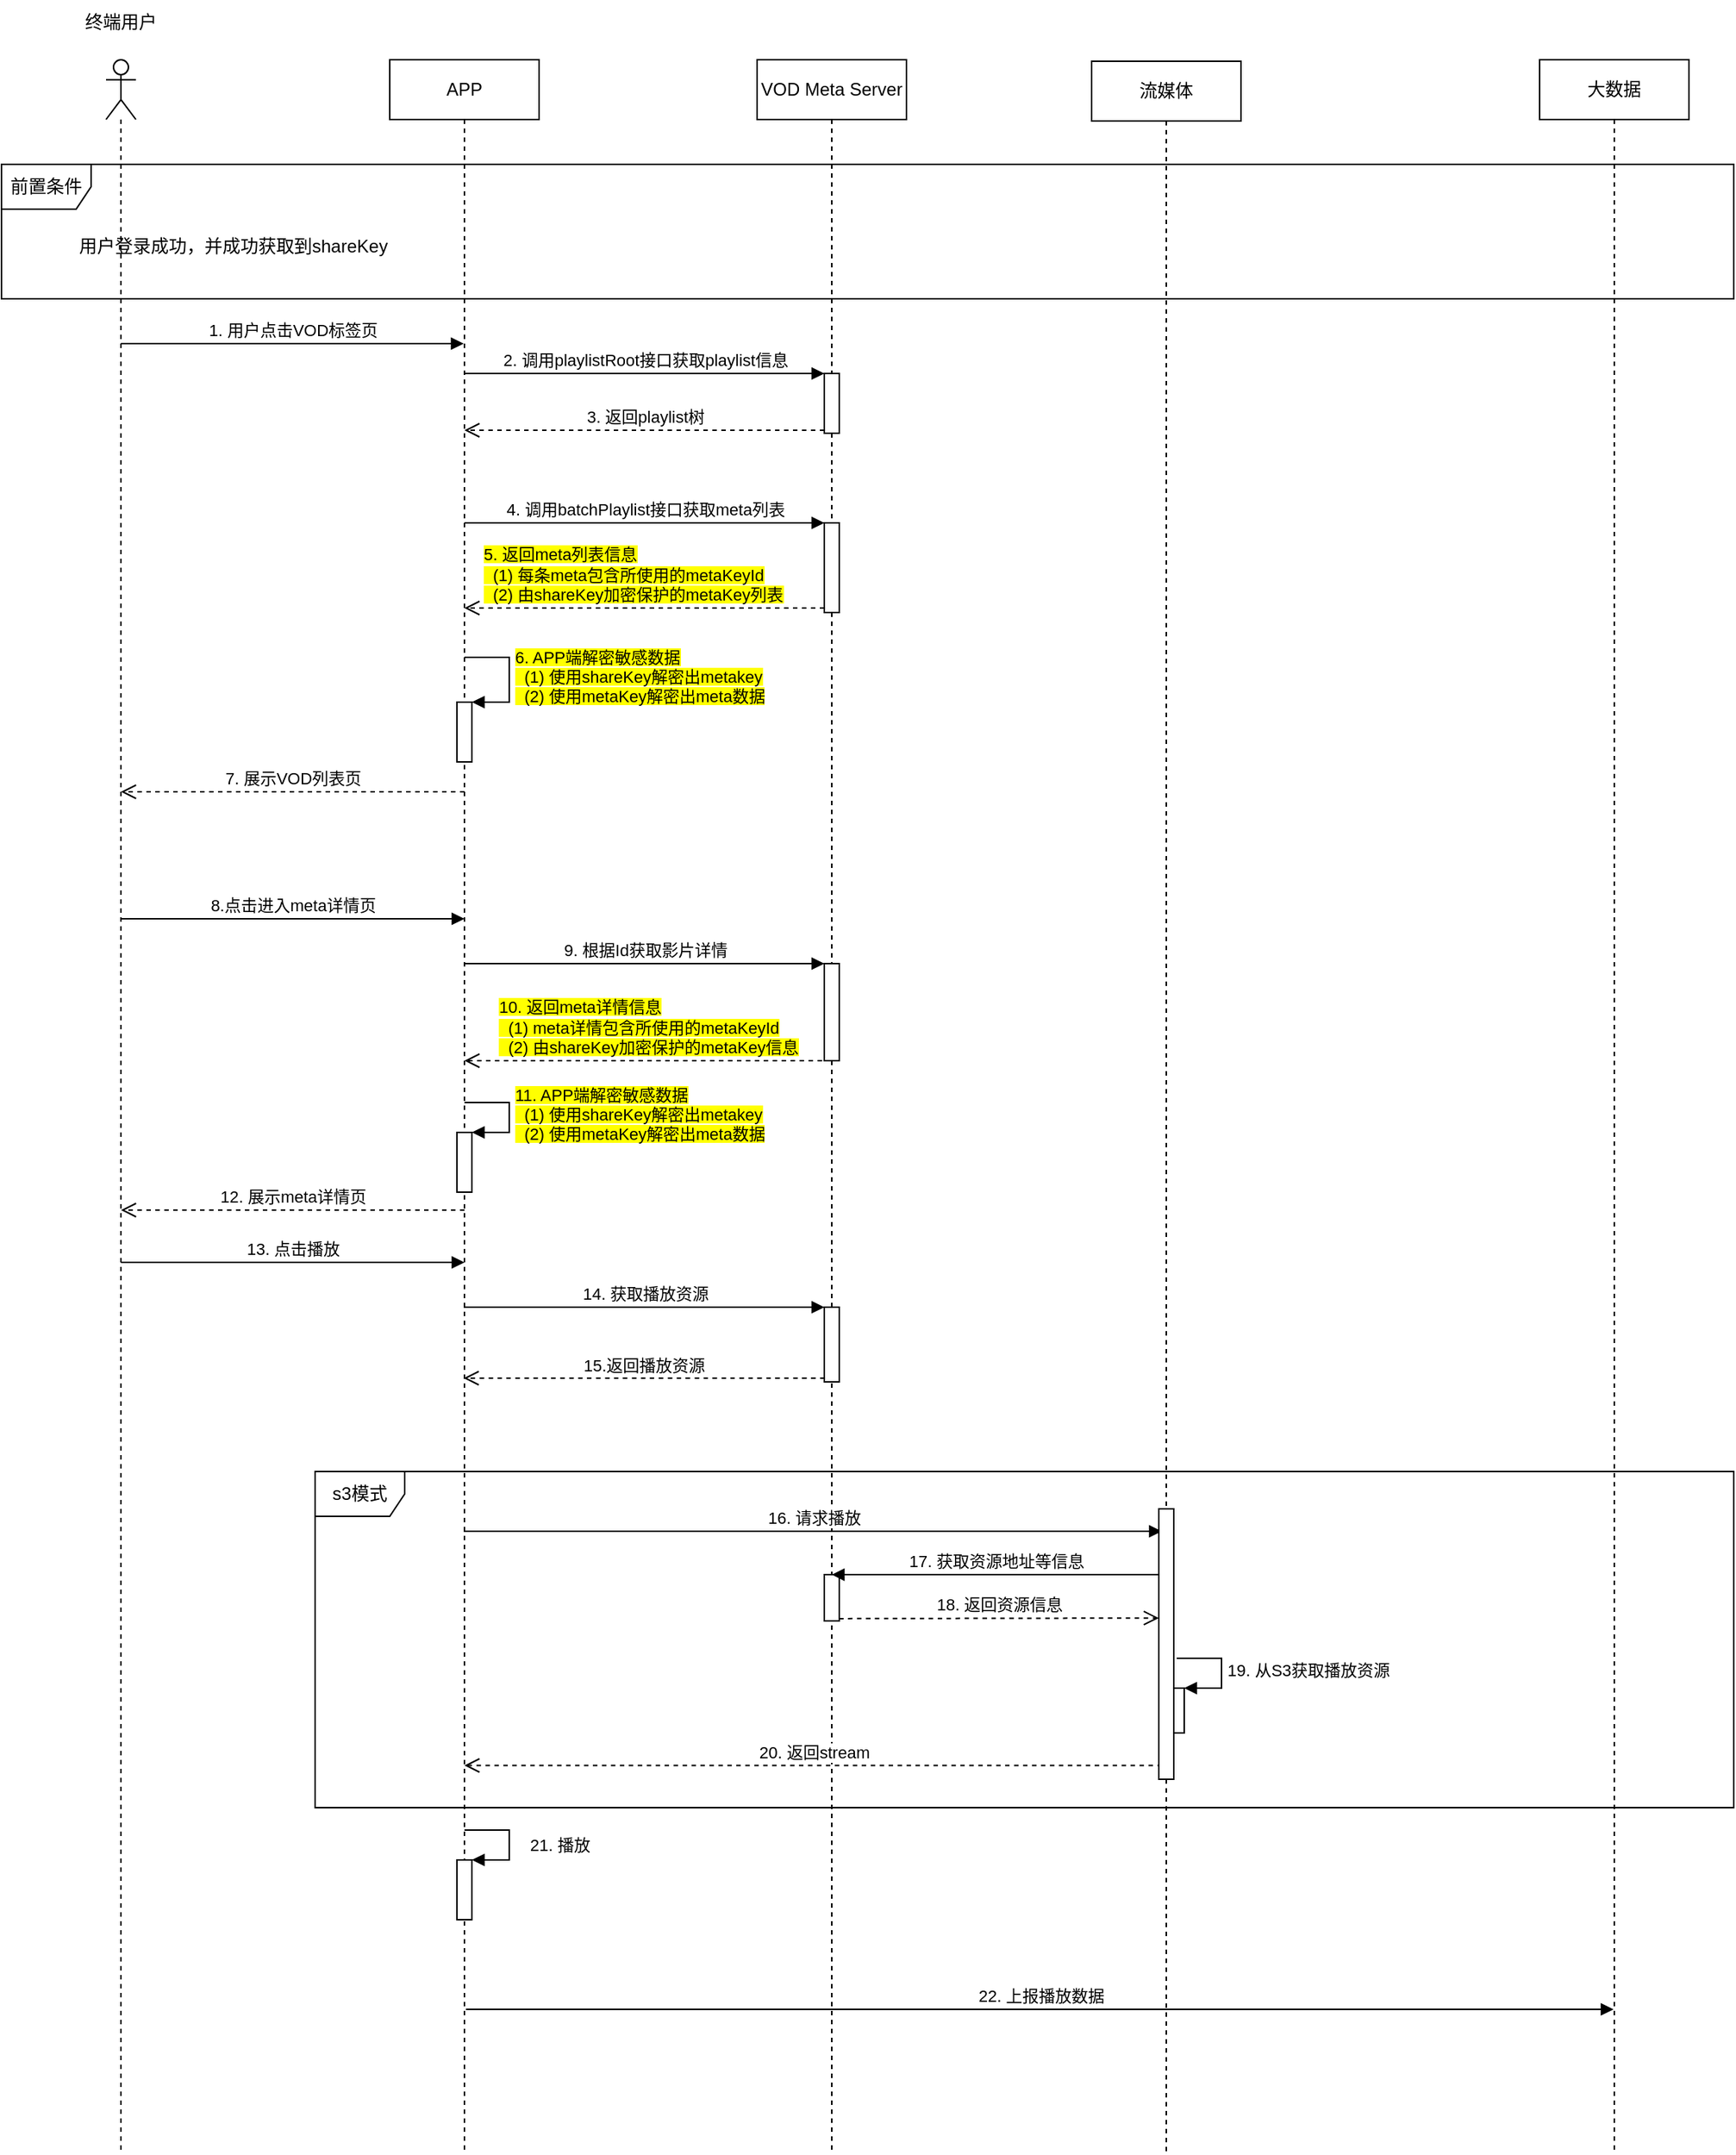 <mxfile version="20.3.3" type="github">
  <diagram id="DWNHWwYdhY_TpBj45JCR" name="VOD-APP">
    <mxGraphModel dx="1422" dy="771" grid="1" gridSize="10" guides="1" tooltips="1" connect="1" arrows="1" fold="1" page="1" pageScale="1" pageWidth="1827" pageHeight="1569" math="0" shadow="0">
      <root>
        <mxCell id="0" />
        <mxCell id="1" parent="0" />
        <mxCell id="w6PQZcsBQY26OfxpyrA7-1" value="s3模式" style="shape=umlFrame;whiteSpace=wrap;html=1;" vertex="1" parent="1">
          <mxGeometry x="430" y="1035" width="950" height="225" as="geometry" />
        </mxCell>
        <mxCell id="w6PQZcsBQY26OfxpyrA7-2" value="APP" style="shape=umlLifeline;perimeter=lifelinePerimeter;whiteSpace=wrap;html=1;container=1;collapsible=0;recursiveResize=0;outlineConnect=0;" vertex="1" parent="1">
          <mxGeometry x="480" y="90" width="100" height="1400" as="geometry" />
        </mxCell>
        <mxCell id="w6PQZcsBQY26OfxpyrA7-3" value="8.点击进入meta详情页" style="html=1;verticalAlign=bottom;endArrow=block;labelBackgroundColor=#FFFFFF;curved=1;" edge="1" parent="w6PQZcsBQY26OfxpyrA7-2" source="w6PQZcsBQY26OfxpyrA7-29">
          <mxGeometry width="80" relative="1" as="geometry">
            <mxPoint x="-50" y="575" as="sourcePoint" />
            <mxPoint x="50" y="575" as="targetPoint" />
          </mxGeometry>
        </mxCell>
        <mxCell id="w6PQZcsBQY26OfxpyrA7-4" value="" style="html=1;points=[];perimeter=orthogonalPerimeter;" vertex="1" parent="w6PQZcsBQY26OfxpyrA7-2">
          <mxGeometry x="45" y="718" width="10" height="40" as="geometry" />
        </mxCell>
        <mxCell id="w6PQZcsBQY26OfxpyrA7-5" value="&lt;span style=&quot;background-color: rgb(255, 255, 0);&quot;&gt;11. APP端解密敏感数据&lt;br&gt;&amp;nbsp; (1) 使用shareKey解密出metakey&lt;br&gt;&amp;nbsp; (2) 使用metaKey解密出meta数据&lt;/span&gt;" style="edgeStyle=orthogonalEdgeStyle;html=1;align=left;spacingLeft=2;endArrow=block;rounded=0;entryX=1;entryY=0;labelBackgroundColor=#FFFFFF;" edge="1" parent="w6PQZcsBQY26OfxpyrA7-2" target="w6PQZcsBQY26OfxpyrA7-4">
          <mxGeometry relative="1" as="geometry">
            <mxPoint x="50" y="698" as="sourcePoint" />
            <Array as="points">
              <mxPoint x="80" y="698" />
            </Array>
          </mxGeometry>
        </mxCell>
        <mxCell id="w6PQZcsBQY26OfxpyrA7-6" value="" style="html=1;points=[];perimeter=orthogonalPerimeter;" vertex="1" parent="w6PQZcsBQY26OfxpyrA7-2">
          <mxGeometry x="45" y="1205" width="10" height="40" as="geometry" />
        </mxCell>
        <mxCell id="w6PQZcsBQY26OfxpyrA7-7" value="21. 播放" style="edgeStyle=orthogonalEdgeStyle;html=1;align=left;spacingLeft=2;endArrow=block;rounded=0;entryX=1;entryY=0;labelBackgroundColor=#FFFFFF;" edge="1" parent="w6PQZcsBQY26OfxpyrA7-2" target="w6PQZcsBQY26OfxpyrA7-6">
          <mxGeometry x="0.067" y="10" relative="1" as="geometry">
            <mxPoint x="50" y="1185" as="sourcePoint" />
            <Array as="points">
              <mxPoint x="80" y="1185" />
            </Array>
            <mxPoint as="offset" />
          </mxGeometry>
        </mxCell>
        <mxCell id="w6PQZcsBQY26OfxpyrA7-8" value="22. 上报播放数据" style="html=1;verticalAlign=bottom;endArrow=block;labelBackgroundColor=#FFFFFF;curved=1;" edge="1" parent="w6PQZcsBQY26OfxpyrA7-2">
          <mxGeometry width="80" relative="1" as="geometry">
            <mxPoint x="51" y="1305" as="sourcePoint" />
            <mxPoint x="819.5" y="1305" as="targetPoint" />
          </mxGeometry>
        </mxCell>
        <mxCell id="w6PQZcsBQY26OfxpyrA7-56" value="" style="html=1;points=[];perimeter=orthogonalPerimeter;" vertex="1" parent="w6PQZcsBQY26OfxpyrA7-2">
          <mxGeometry x="45" y="430" width="10" height="40" as="geometry" />
        </mxCell>
        <mxCell id="w6PQZcsBQY26OfxpyrA7-57" value="&lt;span style=&quot;background-color: rgb(255, 255, 0);&quot;&gt;6. APP端解密敏感数据&lt;br&gt;&amp;nbsp; (1) 使用shareKey解密出metakey&lt;br&gt;&amp;nbsp; (2) 使用metaKey解密出meta数据&lt;/span&gt;" style="edgeStyle=orthogonalEdgeStyle;html=1;align=left;spacingLeft=2;endArrow=block;rounded=0;entryX=1;entryY=0;" edge="1" target="w6PQZcsBQY26OfxpyrA7-56" parent="w6PQZcsBQY26OfxpyrA7-2">
          <mxGeometry relative="1" as="geometry">
            <mxPoint x="50" y="400" as="sourcePoint" />
            <Array as="points">
              <mxPoint x="80" y="400" />
              <mxPoint x="80" y="430" />
            </Array>
          </mxGeometry>
        </mxCell>
        <mxCell id="w6PQZcsBQY26OfxpyrA7-9" value="VOD Meta Server" style="shape=umlLifeline;perimeter=lifelinePerimeter;whiteSpace=wrap;html=1;container=1;collapsible=0;recursiveResize=0;outlineConnect=0;" vertex="1" parent="1">
          <mxGeometry x="726" y="90" width="100" height="1400" as="geometry" />
        </mxCell>
        <mxCell id="w6PQZcsBQY26OfxpyrA7-10" value="" style="html=1;points=[];perimeter=orthogonalPerimeter;" vertex="1" parent="w6PQZcsBQY26OfxpyrA7-9">
          <mxGeometry x="45" y="605" width="10" height="65" as="geometry" />
        </mxCell>
        <mxCell id="w6PQZcsBQY26OfxpyrA7-11" value="" style="html=1;points=[];perimeter=orthogonalPerimeter;" vertex="1" parent="w6PQZcsBQY26OfxpyrA7-9">
          <mxGeometry x="45" y="835" width="10" height="50" as="geometry" />
        </mxCell>
        <mxCell id="w6PQZcsBQY26OfxpyrA7-12" value="" style="html=1;points=[];perimeter=orthogonalPerimeter;" vertex="1" parent="w6PQZcsBQY26OfxpyrA7-9">
          <mxGeometry x="45" y="1014" width="10" height="31" as="geometry" />
        </mxCell>
        <mxCell id="w6PQZcsBQY26OfxpyrA7-42" value="" style="html=1;points=[];perimeter=orthogonalPerimeter;" vertex="1" parent="w6PQZcsBQY26OfxpyrA7-9">
          <mxGeometry x="45" y="210" width="10" height="40" as="geometry" />
        </mxCell>
        <mxCell id="w6PQZcsBQY26OfxpyrA7-51" value="" style="html=1;points=[];perimeter=orthogonalPerimeter;" vertex="1" parent="w6PQZcsBQY26OfxpyrA7-9">
          <mxGeometry x="45" y="310" width="10" height="60" as="geometry" />
        </mxCell>
        <mxCell id="w6PQZcsBQY26OfxpyrA7-16" value="前置条件" style="shape=umlFrame;whiteSpace=wrap;html=1;" vertex="1" parent="1">
          <mxGeometry x="220" y="160" width="1160" height="90" as="geometry" />
        </mxCell>
        <mxCell id="w6PQZcsBQY26OfxpyrA7-18" value="9. 根据Id获取影片详情" style="html=1;verticalAlign=bottom;endArrow=block;entryX=0;entryY=0;labelBackgroundColor=#FFFFFF;curved=1;" edge="1" parent="1" target="w6PQZcsBQY26OfxpyrA7-10">
          <mxGeometry relative="1" as="geometry">
            <mxPoint x="529.5" y="695" as="sourcePoint" />
          </mxGeometry>
        </mxCell>
        <mxCell id="w6PQZcsBQY26OfxpyrA7-19" value="&lt;div style=&quot;text-align: left;&quot;&gt;&lt;span style=&quot;background-color: rgb(255, 255, 0);&quot;&gt;10. 返回meta详情信息&lt;/span&gt;&lt;/div&gt;&lt;div style=&quot;text-align: left;&quot;&gt;&lt;span style=&quot;background-color: rgb(255, 255, 0);&quot;&gt;&amp;nbsp; (1) meta详情包含所使用的metaKeyId&lt;/span&gt;&lt;/div&gt;&lt;div style=&quot;text-align: left;&quot;&gt;&lt;span style=&quot;background-color: rgb(255, 255, 0);&quot;&gt;&amp;nbsp; (2) 由shareKey加密保护的metaKey信息&lt;/span&gt;&lt;/div&gt;" style="html=1;verticalAlign=bottom;endArrow=open;dashed=1;endSize=8;labelBackgroundColor=#FFFFFF;curved=1;" edge="1" parent="1" source="w6PQZcsBQY26OfxpyrA7-9" target="w6PQZcsBQY26OfxpyrA7-2">
          <mxGeometry relative="1" as="geometry">
            <mxPoint x="529.5" y="745" as="targetPoint" />
            <mxPoint x="759.5" y="745" as="sourcePoint" />
            <Array as="points">
              <mxPoint x="650" y="760" />
            </Array>
          </mxGeometry>
        </mxCell>
        <mxCell id="w6PQZcsBQY26OfxpyrA7-20" value="13. 点击播放" style="html=1;verticalAlign=bottom;endArrow=block;labelBackgroundColor=#FFFFFF;curved=1;" edge="1" parent="1" source="w6PQZcsBQY26OfxpyrA7-29">
          <mxGeometry width="80" relative="1" as="geometry">
            <mxPoint x="430" y="895" as="sourcePoint" />
            <mxPoint x="530" y="895" as="targetPoint" />
          </mxGeometry>
        </mxCell>
        <mxCell id="w6PQZcsBQY26OfxpyrA7-22" value="14. 获取播放资源" style="html=1;verticalAlign=bottom;endArrow=block;entryX=0;entryY=0;labelBackgroundColor=#FFFFFF;curved=1;" edge="1" parent="1" target="w6PQZcsBQY26OfxpyrA7-11">
          <mxGeometry relative="1" as="geometry">
            <mxPoint x="529.5" y="925" as="sourcePoint" />
          </mxGeometry>
        </mxCell>
        <mxCell id="w6PQZcsBQY26OfxpyrA7-23" value="15.返回播放资源" style="html=1;verticalAlign=bottom;endArrow=open;dashed=1;endSize=8;exitX=0;exitY=0.95;labelBackgroundColor=#FFFFFF;curved=1;" edge="1" parent="1" source="w6PQZcsBQY26OfxpyrA7-11">
          <mxGeometry relative="1" as="geometry">
            <mxPoint x="529.5" y="972.5" as="targetPoint" />
          </mxGeometry>
        </mxCell>
        <mxCell id="w6PQZcsBQY26OfxpyrA7-24" value="16. 请求播放" style="html=1;verticalAlign=bottom;endArrow=block;entryX=0;entryY=0;labelBackgroundColor=#FFFFFF;curved=1;" edge="1" parent="1">
          <mxGeometry relative="1" as="geometry">
            <mxPoint x="529.5" y="1075" as="sourcePoint" />
            <mxPoint x="997" y="1075.0" as="targetPoint" />
          </mxGeometry>
        </mxCell>
        <mxCell id="w6PQZcsBQY26OfxpyrA7-25" value="20. 返回stream" style="html=1;verticalAlign=bottom;endArrow=open;dashed=1;endSize=8;exitX=0;exitY=0.95;labelBackgroundColor=#FFFFFF;curved=1;" edge="1" parent="1" target="w6PQZcsBQY26OfxpyrA7-2">
          <mxGeometry relative="1" as="geometry">
            <mxPoint x="529.5" y="1208" as="targetPoint" />
            <mxPoint x="997" y="1231.75" as="sourcePoint" />
          </mxGeometry>
        </mxCell>
        <mxCell id="w6PQZcsBQY26OfxpyrA7-26" value="17. 获取资源地址等信息" style="html=1;verticalAlign=bottom;endArrow=block;labelBackgroundColor=#FFFFFF;curved=1;exitX=-0.1;exitY=0.176;exitDx=0;exitDy=0;exitPerimeter=0;" edge="1" parent="1" target="w6PQZcsBQY26OfxpyrA7-9">
          <mxGeometry relative="1" as="geometry">
            <mxPoint x="996" y="1104.04" as="sourcePoint" />
            <mxPoint x="766" y="1104" as="targetPoint" />
          </mxGeometry>
        </mxCell>
        <mxCell id="w6PQZcsBQY26OfxpyrA7-27" value="18. 返回资源信息" style="html=1;verticalAlign=bottom;endArrow=open;dashed=1;endSize=8;exitX=1;exitY=0.95;labelBackgroundColor=#FFFFFF;curved=1;entryX=-0.2;entryY=0.352;entryDx=0;entryDy=0;entryPerimeter=0;" edge="1" parent="1" source="w6PQZcsBQY26OfxpyrA7-12">
          <mxGeometry x="0.004" relative="1" as="geometry">
            <mxPoint x="995" y="1133.08" as="targetPoint" />
            <mxPoint as="offset" />
          </mxGeometry>
        </mxCell>
        <mxCell id="w6PQZcsBQY26OfxpyrA7-28" value="大数据" style="shape=umlLifeline;perimeter=lifelinePerimeter;whiteSpace=wrap;html=1;container=1;collapsible=0;recursiveResize=0;outlineConnect=0;" vertex="1" parent="1">
          <mxGeometry x="1250" y="90" width="100" height="1400" as="geometry" />
        </mxCell>
        <mxCell id="w6PQZcsBQY26OfxpyrA7-29" value="" style="shape=umlLifeline;participant=umlActor;perimeter=lifelinePerimeter;whiteSpace=wrap;html=1;container=1;collapsible=0;recursiveResize=0;verticalAlign=top;spacingTop=36;outlineConnect=0;" vertex="1" parent="1">
          <mxGeometry x="290" y="90" width="20" height="1400" as="geometry" />
        </mxCell>
        <mxCell id="w6PQZcsBQY26OfxpyrA7-41" value="1. 用户点击VOD标签页" style="html=1;verticalAlign=bottom;endArrow=block;rounded=0;" edge="1" parent="w6PQZcsBQY26OfxpyrA7-29" target="w6PQZcsBQY26OfxpyrA7-2">
          <mxGeometry width="80" relative="1" as="geometry">
            <mxPoint x="10" y="190" as="sourcePoint" />
            <mxPoint x="90" y="190" as="targetPoint" />
          </mxGeometry>
        </mxCell>
        <mxCell id="w6PQZcsBQY26OfxpyrA7-30" value="终端用户" style="text;html=1;strokeColor=none;fillColor=none;align=center;verticalAlign=middle;whiteSpace=wrap;rounded=0;" vertex="1" parent="1">
          <mxGeometry x="270" y="50" width="60" height="30" as="geometry" />
        </mxCell>
        <mxCell id="w6PQZcsBQY26OfxpyrA7-32" value="用户登录成功，并成功获取到shareKey" style="text;html=1;strokeColor=none;fillColor=none;align=left;verticalAlign=middle;whiteSpace=wrap;rounded=0;" vertex="1" parent="1">
          <mxGeometry x="270" y="200" width="840" height="30" as="geometry" />
        </mxCell>
        <mxCell id="w6PQZcsBQY26OfxpyrA7-43" value="2. 调用playlistRoot接口获取playlist信息" style="html=1;verticalAlign=bottom;endArrow=block;entryX=0;entryY=0;rounded=0;" edge="1" target="w6PQZcsBQY26OfxpyrA7-42" parent="1" source="w6PQZcsBQY26OfxpyrA7-2">
          <mxGeometry relative="1" as="geometry">
            <mxPoint x="685" y="300" as="sourcePoint" />
          </mxGeometry>
        </mxCell>
        <mxCell id="w6PQZcsBQY26OfxpyrA7-44" value="3. 返回playlist树" style="html=1;verticalAlign=bottom;endArrow=open;dashed=1;endSize=8;exitX=0;exitY=0.95;rounded=0;" edge="1" source="w6PQZcsBQY26OfxpyrA7-42" parent="1" target="w6PQZcsBQY26OfxpyrA7-2">
          <mxGeometry relative="1" as="geometry">
            <mxPoint x="685" y="376" as="targetPoint" />
          </mxGeometry>
        </mxCell>
        <mxCell id="w6PQZcsBQY26OfxpyrA7-52" value="4. 调用batchPlaylist接口获取meta列表" style="html=1;verticalAlign=bottom;endArrow=block;entryX=0;entryY=0;rounded=0;" edge="1" target="w6PQZcsBQY26OfxpyrA7-51" parent="1" source="w6PQZcsBQY26OfxpyrA7-2">
          <mxGeometry relative="1" as="geometry">
            <mxPoint x="685" y="380" as="sourcePoint" />
          </mxGeometry>
        </mxCell>
        <mxCell id="w6PQZcsBQY26OfxpyrA7-53" value="&lt;span style=&quot;background-color: rgb(255, 255, 0);&quot;&gt;5. 返回meta列表信息&lt;br&gt;&amp;nbsp; (1) 每条meta包含所使用的metaKeyId&lt;br&gt;&amp;nbsp; (2) 由shareKey加密保护的metaKey列表&lt;/span&gt;" style="html=1;verticalAlign=bottom;endArrow=open;dashed=1;endSize=8;exitX=0;exitY=0.95;rounded=0;align=left;" edge="1" source="w6PQZcsBQY26OfxpyrA7-51" parent="1" target="w6PQZcsBQY26OfxpyrA7-2">
          <mxGeometry x="0.907" relative="1" as="geometry">
            <mxPoint x="685" y="456" as="targetPoint" />
            <mxPoint as="offset" />
          </mxGeometry>
        </mxCell>
        <mxCell id="w6PQZcsBQY26OfxpyrA7-59" value="7. 展示VOD列表页" style="html=1;verticalAlign=bottom;endArrow=open;dashed=1;endSize=8;rounded=0;" edge="1" parent="1" target="w6PQZcsBQY26OfxpyrA7-29">
          <mxGeometry relative="1" as="geometry">
            <mxPoint x="530" y="580" as="sourcePoint" />
            <mxPoint x="450" y="580" as="targetPoint" />
          </mxGeometry>
        </mxCell>
        <mxCell id="w6PQZcsBQY26OfxpyrA7-61" value="12. 展示meta详情页" style="html=1;verticalAlign=bottom;endArrow=open;dashed=1;endSize=8;rounded=0;" edge="1" parent="1" target="w6PQZcsBQY26OfxpyrA7-29">
          <mxGeometry relative="1" as="geometry">
            <mxPoint x="530" y="860" as="sourcePoint" />
            <mxPoint x="450" y="860" as="targetPoint" />
          </mxGeometry>
        </mxCell>
        <mxCell id="w6PQZcsBQY26OfxpyrA7-65" value="" style="html=1;points=[];perimeter=orthogonalPerimeter;" vertex="1" parent="1">
          <mxGeometry x="1002" y="1180" width="10" height="30" as="geometry" />
        </mxCell>
        <mxCell id="w6PQZcsBQY26OfxpyrA7-66" value="19. 从S3获取播放资源" style="edgeStyle=orthogonalEdgeStyle;html=1;align=left;spacingLeft=2;endArrow=block;rounded=0;entryX=1;entryY=0;" edge="1" target="w6PQZcsBQY26OfxpyrA7-65" parent="1">
          <mxGeometry relative="1" as="geometry">
            <mxPoint x="1007" y="1160" as="sourcePoint" />
            <Array as="points">
              <mxPoint x="1037" y="1160" />
            </Array>
          </mxGeometry>
        </mxCell>
        <mxCell id="w6PQZcsBQY26OfxpyrA7-68" value="流媒体" style="shape=umlLifeline;perimeter=lifelinePerimeter;whiteSpace=wrap;html=1;container=1;collapsible=0;recursiveResize=0;outlineConnect=0;" vertex="1" parent="1">
          <mxGeometry x="950" y="91" width="100" height="1400" as="geometry" />
        </mxCell>
        <mxCell id="w6PQZcsBQY26OfxpyrA7-69" value="" style="html=1;points=[];perimeter=orthogonalPerimeter;" vertex="1" parent="w6PQZcsBQY26OfxpyrA7-68">
          <mxGeometry x="45" y="969" width="10" height="181" as="geometry" />
        </mxCell>
      </root>
    </mxGraphModel>
  </diagram>
</mxfile>
